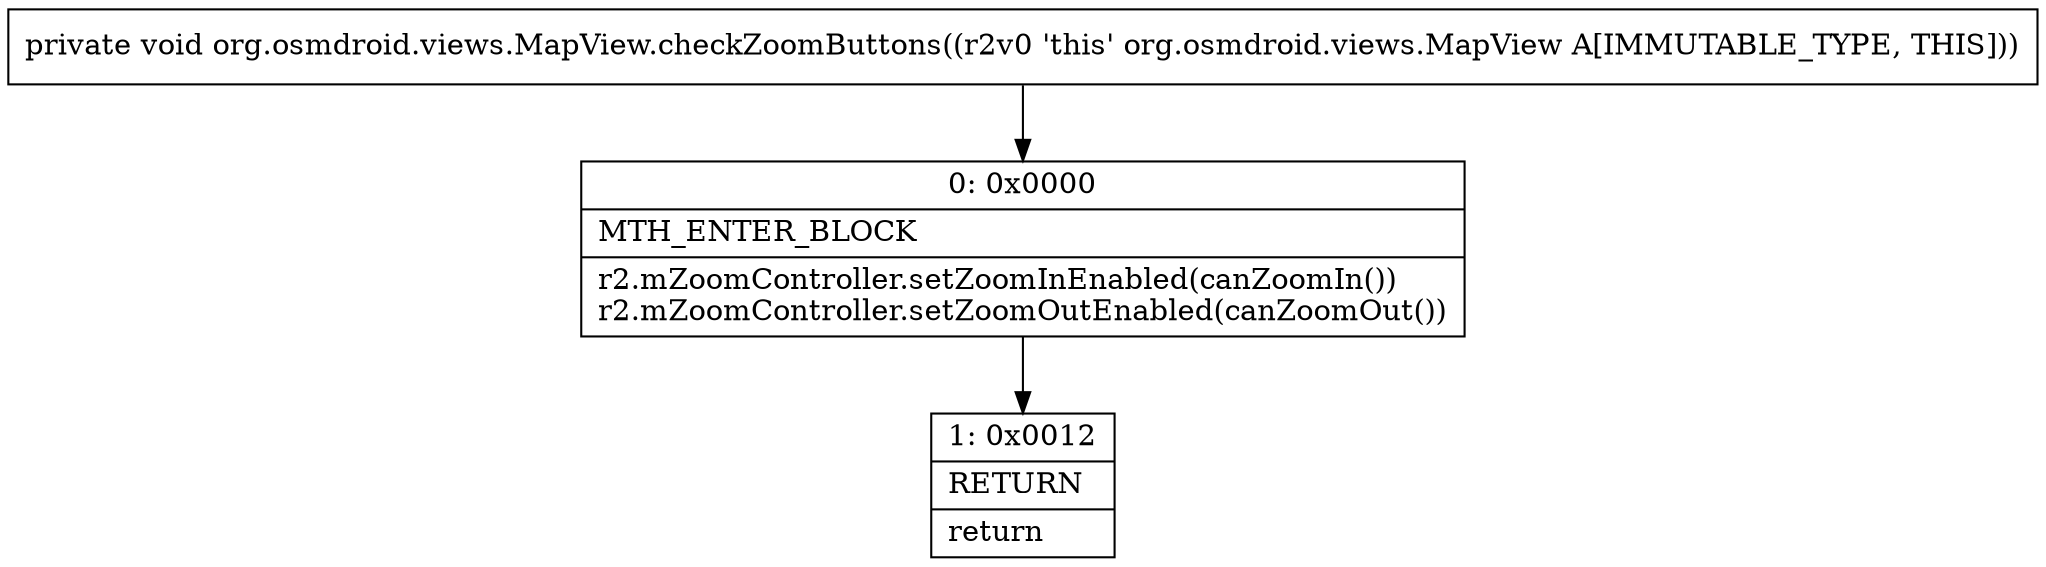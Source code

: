 digraph "CFG fororg.osmdroid.views.MapView.checkZoomButtons()V" {
Node_0 [shape=record,label="{0\:\ 0x0000|MTH_ENTER_BLOCK\l|r2.mZoomController.setZoomInEnabled(canZoomIn())\lr2.mZoomController.setZoomOutEnabled(canZoomOut())\l}"];
Node_1 [shape=record,label="{1\:\ 0x0012|RETURN\l|return\l}"];
MethodNode[shape=record,label="{private void org.osmdroid.views.MapView.checkZoomButtons((r2v0 'this' org.osmdroid.views.MapView A[IMMUTABLE_TYPE, THIS])) }"];
MethodNode -> Node_0;
Node_0 -> Node_1;
}

